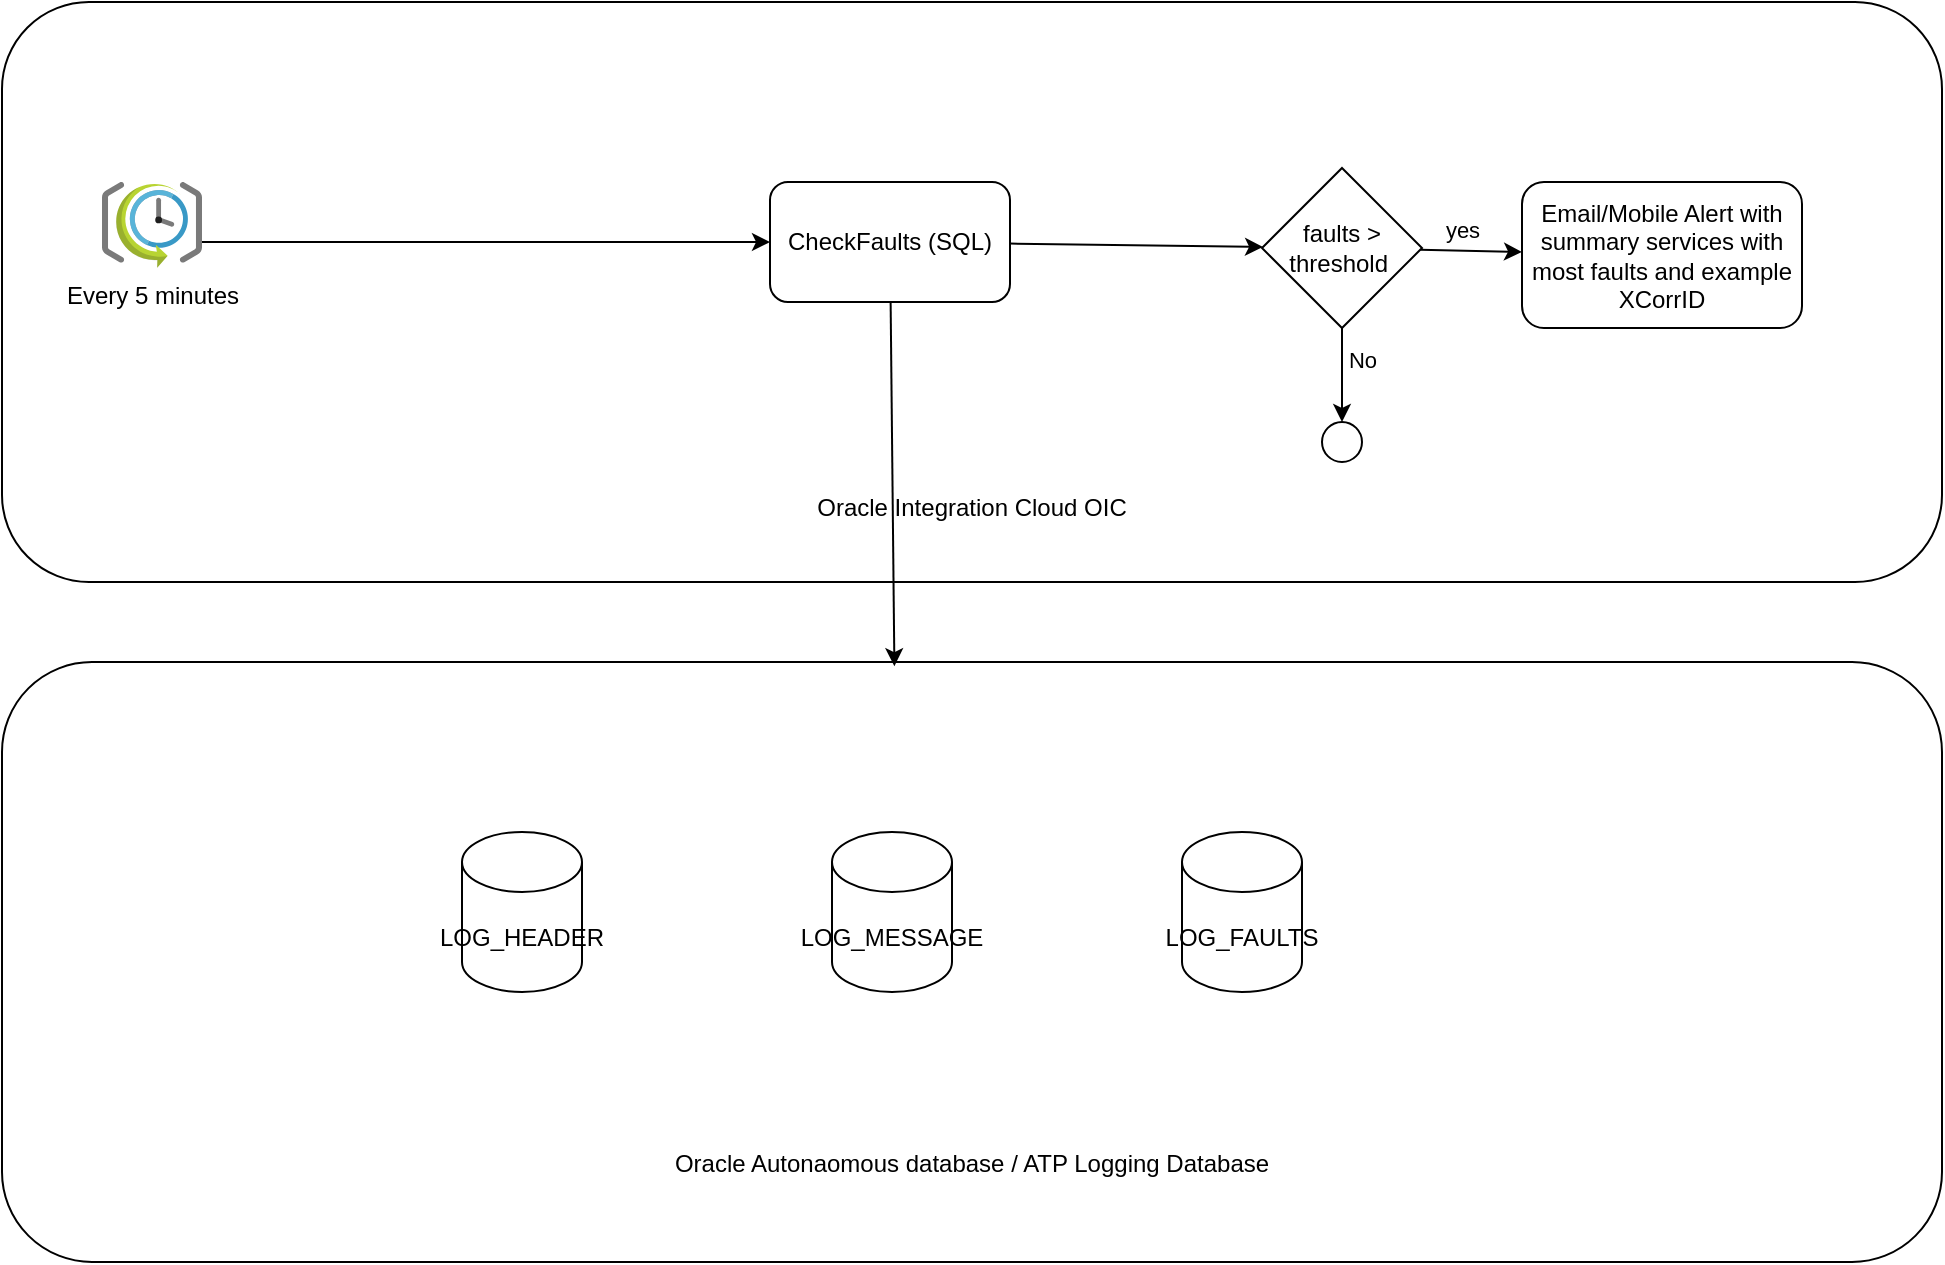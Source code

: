 <mxfile version="22.1.2" type="github">
  <diagram name="Page-1" id="dpqkfL4MBGs2bWz3psQa">
    <mxGraphModel dx="1386" dy="751" grid="1" gridSize="10" guides="1" tooltips="1" connect="1" arrows="1" fold="1" page="1" pageScale="1" pageWidth="827" pageHeight="1169" math="0" shadow="0">
      <root>
        <mxCell id="0" />
        <mxCell id="1" parent="0" />
        <mxCell id="qlugg_CgchIzQ1Sg3a-I-3" value="&lt;br&gt;&lt;br&gt;&lt;br&gt;&lt;br&gt;&lt;br&gt;&lt;br&gt;&lt;br&gt;&lt;br&gt;&lt;br&gt;&lt;br&gt;&lt;br&gt;&lt;br&gt;&lt;br&gt;&lt;br&gt;&lt;br&gt;Oracle Integration Cloud OIC" style="rounded=1;whiteSpace=wrap;html=1;" vertex="1" parent="1">
          <mxGeometry x="30" y="130" width="970" height="290" as="geometry" />
        </mxCell>
        <mxCell id="qlugg_CgchIzQ1Sg3a-I-1" value="Every 5 minutes" style="image;sketch=0;aspect=fixed;html=1;points=[];align=center;fontSize=12;image=img/lib/mscae/SchedulerJobCollection.svg;" vertex="1" parent="1">
          <mxGeometry x="80" y="220" width="50" height="43" as="geometry" />
        </mxCell>
        <mxCell id="qlugg_CgchIzQ1Sg3a-I-2" value="" style="endArrow=classic;html=1;rounded=0;" edge="1" parent="1" target="qlugg_CgchIzQ1Sg3a-I-4">
          <mxGeometry width="50" height="50" relative="1" as="geometry">
            <mxPoint x="130" y="250" as="sourcePoint" />
            <mxPoint x="210" y="250" as="targetPoint" />
          </mxGeometry>
        </mxCell>
        <mxCell id="qlugg_CgchIzQ1Sg3a-I-4" value="CheckFaults (SQL)" style="rounded=1;whiteSpace=wrap;html=1;" vertex="1" parent="1">
          <mxGeometry x="414" y="220" width="120" height="60" as="geometry" />
        </mxCell>
        <mxCell id="qlugg_CgchIzQ1Sg3a-I-5" value="&lt;br&gt;&lt;br&gt;&lt;br&gt;&lt;br&gt;&lt;br&gt;&lt;br&gt;&lt;br&gt;&lt;br&gt;&lt;br&gt;&lt;br&gt;&lt;br&gt;&lt;br&gt;&lt;br&gt;&lt;br&gt;Oracle Autonaomous database / ATP Logging Database" style="rounded=1;whiteSpace=wrap;html=1;" vertex="1" parent="1">
          <mxGeometry x="30" y="460" width="970" height="300" as="geometry" />
        </mxCell>
        <mxCell id="qlugg_CgchIzQ1Sg3a-I-6" value="" style="endArrow=classic;html=1;rounded=0;entryX=0.46;entryY=0.007;entryDx=0;entryDy=0;entryPerimeter=0;" edge="1" parent="1" source="qlugg_CgchIzQ1Sg3a-I-4" target="qlugg_CgchIzQ1Sg3a-I-5">
          <mxGeometry width="50" height="50" relative="1" as="geometry">
            <mxPoint x="390" y="410" as="sourcePoint" />
            <mxPoint x="440" y="360" as="targetPoint" />
          </mxGeometry>
        </mxCell>
        <mxCell id="qlugg_CgchIzQ1Sg3a-I-7" value="LOG_MESSAGE" style="shape=cylinder3;whiteSpace=wrap;html=1;boundedLbl=1;backgroundOutline=1;size=15;" vertex="1" parent="1">
          <mxGeometry x="445" y="545" width="60" height="80" as="geometry" />
        </mxCell>
        <mxCell id="qlugg_CgchIzQ1Sg3a-I-8" value="LOG_HEADER" style="shape=cylinder3;whiteSpace=wrap;html=1;boundedLbl=1;backgroundOutline=1;size=15;" vertex="1" parent="1">
          <mxGeometry x="260" y="545" width="60" height="80" as="geometry" />
        </mxCell>
        <mxCell id="qlugg_CgchIzQ1Sg3a-I-9" value="LOG_FAULTS" style="shape=cylinder3;whiteSpace=wrap;html=1;boundedLbl=1;backgroundOutline=1;size=15;" vertex="1" parent="1">
          <mxGeometry x="620" y="545" width="60" height="80" as="geometry" />
        </mxCell>
        <mxCell id="qlugg_CgchIzQ1Sg3a-I-10" value="faults &amp;gt; threshold&amp;nbsp;" style="rhombus;whiteSpace=wrap;html=1;" vertex="1" parent="1">
          <mxGeometry x="660" y="213" width="80" height="80" as="geometry" />
        </mxCell>
        <mxCell id="qlugg_CgchIzQ1Sg3a-I-11" value="" style="ellipse;whiteSpace=wrap;html=1;aspect=fixed;" vertex="1" parent="1">
          <mxGeometry x="690" y="340" width="20" height="20" as="geometry" />
        </mxCell>
        <mxCell id="qlugg_CgchIzQ1Sg3a-I-12" value="Email/Mobile Alert with summary services with most faults and example XCorrID" style="rounded=1;whiteSpace=wrap;html=1;" vertex="1" parent="1">
          <mxGeometry x="790" y="220" width="140" height="73" as="geometry" />
        </mxCell>
        <mxCell id="qlugg_CgchIzQ1Sg3a-I-13" value="" style="endArrow=classic;html=1;rounded=0;" edge="1" parent="1" source="qlugg_CgchIzQ1Sg3a-I-4" target="qlugg_CgchIzQ1Sg3a-I-10">
          <mxGeometry width="50" height="50" relative="1" as="geometry">
            <mxPoint x="390" y="410" as="sourcePoint" />
            <mxPoint x="440" y="360" as="targetPoint" />
          </mxGeometry>
        </mxCell>
        <mxCell id="qlugg_CgchIzQ1Sg3a-I-14" value="" style="endArrow=classic;html=1;rounded=0;" edge="1" parent="1" source="qlugg_CgchIzQ1Sg3a-I-10" target="qlugg_CgchIzQ1Sg3a-I-12">
          <mxGeometry width="50" height="50" relative="1" as="geometry">
            <mxPoint x="390" y="410" as="sourcePoint" />
            <mxPoint x="440" y="360" as="targetPoint" />
          </mxGeometry>
        </mxCell>
        <mxCell id="qlugg_CgchIzQ1Sg3a-I-16" value="yes" style="edgeLabel;html=1;align=center;verticalAlign=middle;resizable=0;points=[];" vertex="1" connectable="0" parent="qlugg_CgchIzQ1Sg3a-I-14">
          <mxGeometry x="0.08" y="-1" relative="1" as="geometry">
            <mxPoint x="-7" y="-12" as="offset" />
          </mxGeometry>
        </mxCell>
        <mxCell id="qlugg_CgchIzQ1Sg3a-I-15" value="" style="endArrow=classic;html=1;rounded=0;" edge="1" parent="1" source="qlugg_CgchIzQ1Sg3a-I-10" target="qlugg_CgchIzQ1Sg3a-I-11">
          <mxGeometry width="50" height="50" relative="1" as="geometry">
            <mxPoint x="390" y="410" as="sourcePoint" />
            <mxPoint x="440" y="360" as="targetPoint" />
          </mxGeometry>
        </mxCell>
        <mxCell id="qlugg_CgchIzQ1Sg3a-I-17" value="No" style="edgeLabel;html=1;align=center;verticalAlign=middle;resizable=0;points=[];" vertex="1" connectable="0" parent="qlugg_CgchIzQ1Sg3a-I-15">
          <mxGeometry x="-0.319" y="1" relative="1" as="geometry">
            <mxPoint x="9" as="offset" />
          </mxGeometry>
        </mxCell>
      </root>
    </mxGraphModel>
  </diagram>
</mxfile>
